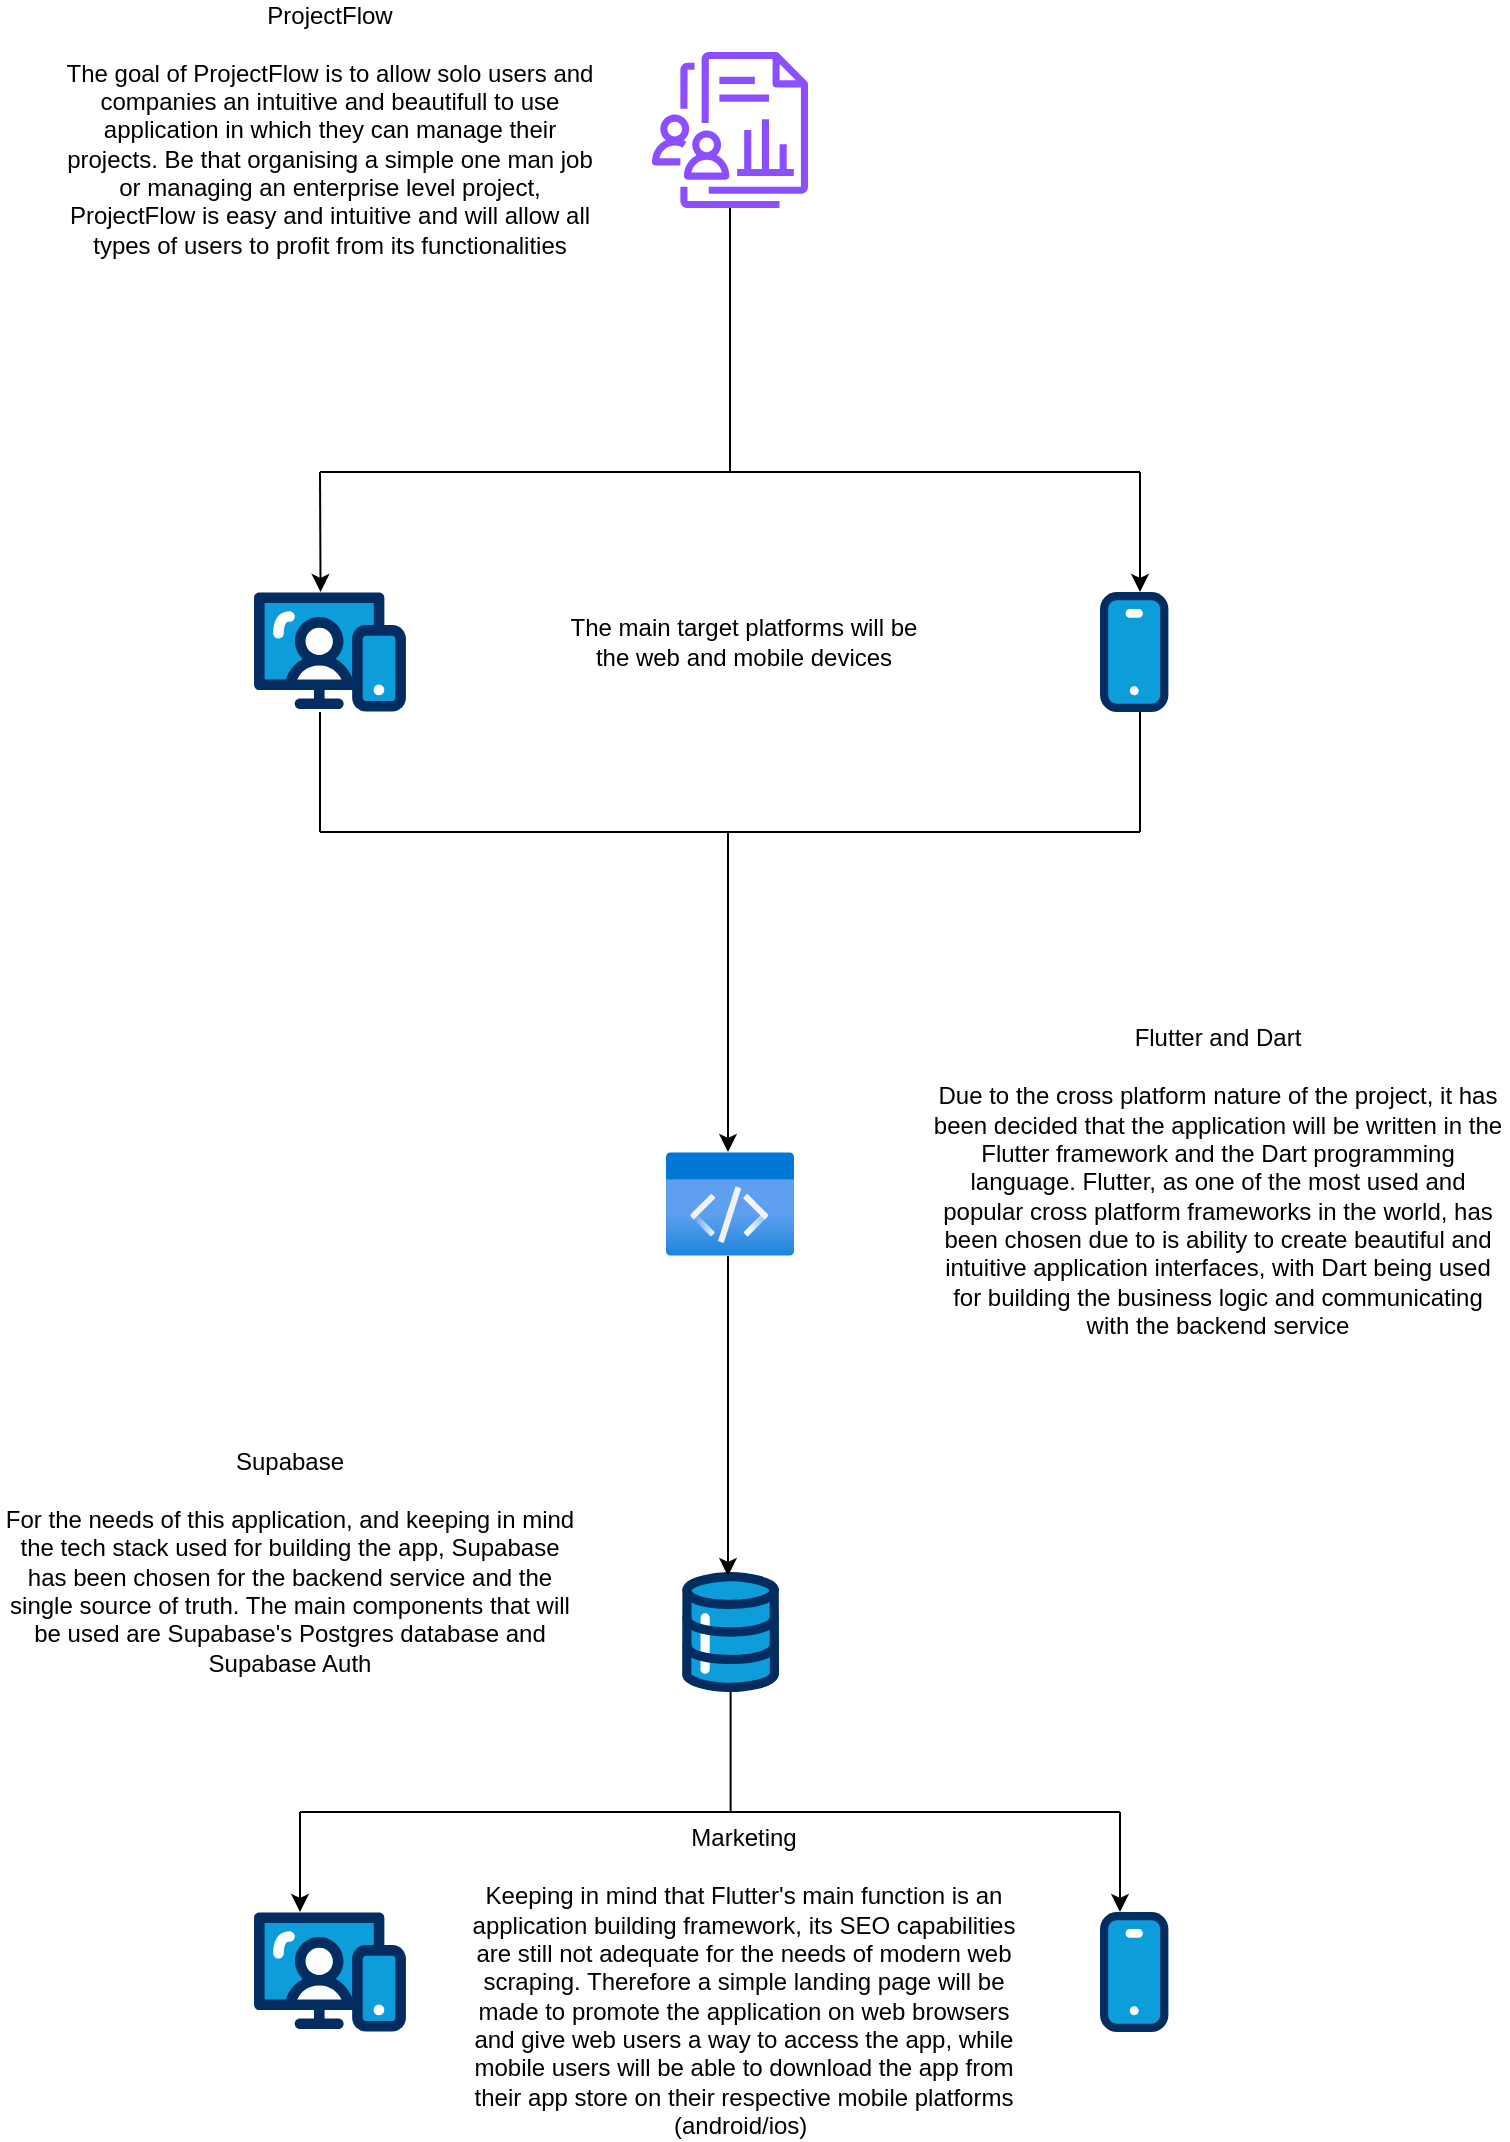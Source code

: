 <mxfile version="28.2.7">
  <diagram id="wi-7zPVDTk5gawMAVWvG" name="Page-1">
    <mxGraphModel dx="992" dy="535" grid="1" gridSize="10" guides="1" tooltips="1" connect="1" arrows="1" fold="1" page="1" pageScale="1" pageWidth="850" pageHeight="1100" math="0" shadow="0">
      <root>
        <mxCell id="0" />
        <mxCell id="1" parent="0" />
        <mxCell id="kSBmB55k5531rkbXrCZ1-14" style="edgeStyle=orthogonalEdgeStyle;rounded=0;orthogonalLoop=1;jettySize=auto;html=1;endArrow=none;endFill=0;" edge="1" parent="1" source="kSBmB55k5531rkbXrCZ1-1">
          <mxGeometry relative="1" as="geometry">
            <mxPoint x="425" y="250" as="targetPoint" />
          </mxGeometry>
        </mxCell>
        <mxCell id="kSBmB55k5531rkbXrCZ1-1" value="" style="sketch=0;outlineConnect=0;fontColor=#232F3E;gradientColor=none;fillColor=#8C4FFF;strokeColor=none;dashed=0;verticalLabelPosition=bottom;verticalAlign=top;align=center;html=1;fontSize=12;fontStyle=0;aspect=fixed;pointerEvents=1;shape=mxgraph.aws4.datazone_data_projects;" vertex="1" parent="1">
          <mxGeometry x="386" y="40" width="78" height="78" as="geometry" />
        </mxCell>
        <mxCell id="kSBmB55k5531rkbXrCZ1-2" value="ProjectFlow&lt;div&gt;&lt;br&gt;&lt;/div&gt;&lt;div&gt;The goal of ProjectFlow is to allow solo users and companies an intuitive and beautifull to use application in which they can manage their projects. Be that organising a simple one man job or managing an enterprise level project, ProjectFlow is easy and intuitive and will allow all types of users to profit from its functionalities&lt;/div&gt;" style="text;html=1;whiteSpace=wrap;strokeColor=none;fillColor=none;align=center;verticalAlign=middle;rounded=0;" vertex="1" parent="1">
          <mxGeometry x="90" y="64" width="270" height="30" as="geometry" />
        </mxCell>
        <mxCell id="kSBmB55k5531rkbXrCZ1-10" value="" style="verticalLabelPosition=bottom;aspect=fixed;html=1;shape=mxgraph.salesforce.web;fillColorStyles=fillColor2,fillColor3,fillColor4;fillColor2=#032d60;fillColor3=#9999FF;fillColor4=#ffffff;fillColor=none;" vertex="1" parent="1">
          <mxGeometry x="187.02" y="310" width="75.95" height="60" as="geometry" />
        </mxCell>
        <mxCell id="kSBmB55k5531rkbXrCZ1-11" value="" style="verticalLabelPosition=bottom;aspect=fixed;html=1;shape=mxgraph.salesforce.apps;fillColorStyles=fillColor2,fillColor3,fillColor4;fillColor2=#032d60;fillColor3=#9999FF;fillColor4=#ffffff;fillColor=none;strokeColor=none;" vertex="1" parent="1">
          <mxGeometry x="610" y="310" width="34.2" height="60" as="geometry" />
        </mxCell>
        <mxCell id="kSBmB55k5531rkbXrCZ1-13" value="" style="endArrow=none;html=1;rounded=0;" edge="1" parent="1">
          <mxGeometry width="50" height="50" relative="1" as="geometry">
            <mxPoint x="220" y="250" as="sourcePoint" />
            <mxPoint x="630" y="250" as="targetPoint" />
          </mxGeometry>
        </mxCell>
        <mxCell id="kSBmB55k5531rkbXrCZ1-17" value="" style="endArrow=classic;html=1;rounded=0;entryX=0.438;entryY=-0.004;entryDx=0;entryDy=0;entryPerimeter=0;" edge="1" parent="1" target="kSBmB55k5531rkbXrCZ1-10">
          <mxGeometry width="50" height="50" relative="1" as="geometry">
            <mxPoint x="220" y="250" as="sourcePoint" />
            <mxPoint x="220" y="270" as="targetPoint" />
          </mxGeometry>
        </mxCell>
        <mxCell id="kSBmB55k5531rkbXrCZ1-18" value="" style="endArrow=classic;html=1;rounded=0;entryX=0.438;entryY=-0.004;entryDx=0;entryDy=0;entryPerimeter=0;" edge="1" parent="1">
          <mxGeometry width="50" height="50" relative="1" as="geometry">
            <mxPoint x="630" y="250" as="sourcePoint" />
            <mxPoint x="630" y="310" as="targetPoint" />
          </mxGeometry>
        </mxCell>
        <mxCell id="kSBmB55k5531rkbXrCZ1-20" value="The main target platforms will be the web and mobile devices" style="text;html=1;whiteSpace=wrap;strokeColor=none;fillColor=none;align=center;verticalAlign=middle;rounded=0;" vertex="1" parent="1">
          <mxGeometry x="340" y="320" width="184" height="30" as="geometry" />
        </mxCell>
        <mxCell id="kSBmB55k5531rkbXrCZ1-21" value="" style="endArrow=none;html=1;rounded=0;" edge="1" parent="1">
          <mxGeometry width="50" height="50" relative="1" as="geometry">
            <mxPoint x="220" y="430" as="sourcePoint" />
            <mxPoint x="630" y="430" as="targetPoint" />
          </mxGeometry>
        </mxCell>
        <mxCell id="kSBmB55k5531rkbXrCZ1-23" value="" style="endArrow=none;html=1;rounded=0;entryX=0.438;entryY=-0.004;entryDx=0;entryDy=0;entryPerimeter=0;endFill=0;" edge="1" parent="1">
          <mxGeometry width="50" height="50" relative="1" as="geometry">
            <mxPoint x="220" y="370" as="sourcePoint" />
            <mxPoint x="220" y="430" as="targetPoint" />
          </mxGeometry>
        </mxCell>
        <mxCell id="kSBmB55k5531rkbXrCZ1-25" value="" style="endArrow=none;html=1;rounded=0;entryX=0.438;entryY=-0.004;entryDx=0;entryDy=0;entryPerimeter=0;endFill=0;" edge="1" parent="1">
          <mxGeometry width="50" height="50" relative="1" as="geometry">
            <mxPoint x="630" y="370" as="sourcePoint" />
            <mxPoint x="630" y="430" as="targetPoint" />
          </mxGeometry>
        </mxCell>
        <mxCell id="kSBmB55k5531rkbXrCZ1-26" value="" style="endArrow=classic;html=1;rounded=0;" edge="1" parent="1">
          <mxGeometry width="50" height="50" relative="1" as="geometry">
            <mxPoint x="424" y="430" as="sourcePoint" />
            <mxPoint x="424" y="590" as="targetPoint" />
          </mxGeometry>
        </mxCell>
        <mxCell id="kSBmB55k5531rkbXrCZ1-27" value="" style="image;aspect=fixed;html=1;points=[];align=center;fontSize=12;image=img/lib/azure2/general/Code.svg;labelBackgroundColor=none;" vertex="1" parent="1">
          <mxGeometry x="393" y="590" width="64" height="52" as="geometry" />
        </mxCell>
        <mxCell id="kSBmB55k5531rkbXrCZ1-28" value="Flutter and Dart&lt;div&gt;&lt;br&gt;&lt;/div&gt;&lt;div&gt;Due to the cross platform nature of the project, it has been decided that the application will be written in the Flutter framework and the Dart programming language. Flutter, as one of the most used and popular cross platform frameworks in the world, has been chosen due to is ability to create beautiful and intuitive application interfaces, with Dart being used for building the business logic and communicating with the backend service&lt;/div&gt;" style="text;html=1;whiteSpace=wrap;strokeColor=none;fillColor=none;align=center;verticalAlign=middle;rounded=0;" vertex="1" parent="1">
          <mxGeometry x="524" y="590" width="290" height="30" as="geometry" />
        </mxCell>
        <mxCell id="kSBmB55k5531rkbXrCZ1-38" style="edgeStyle=orthogonalEdgeStyle;rounded=0;orthogonalLoop=1;jettySize=auto;html=1;endArrow=none;endFill=0;" edge="1" parent="1" source="kSBmB55k5531rkbXrCZ1-29">
          <mxGeometry relative="1" as="geometry">
            <mxPoint x="425.3" y="920" as="targetPoint" />
          </mxGeometry>
        </mxCell>
        <mxCell id="kSBmB55k5531rkbXrCZ1-29" value="" style="verticalLabelPosition=bottom;aspect=fixed;html=1;shape=mxgraph.salesforce.data;fillColorStyles=fillColor2,fillColor3,fillColor4;fillColor2=#032d60;fillColor3=#9999FF;fillColor4=#ffffff;fillColor=none;strokeColor=none;" vertex="1" parent="1">
          <mxGeometry x="401" y="800" width="48.6" height="60" as="geometry" />
        </mxCell>
        <mxCell id="kSBmB55k5531rkbXrCZ1-30" value="" style="endArrow=classic;html=1;rounded=0;" edge="1" parent="1">
          <mxGeometry width="50" height="50" relative="1" as="geometry">
            <mxPoint x="424" y="642" as="sourcePoint" />
            <mxPoint x="424" y="802" as="targetPoint" />
          </mxGeometry>
        </mxCell>
        <mxCell id="kSBmB55k5531rkbXrCZ1-31" value="Supabase&lt;br&gt;&lt;br&gt;For the needs of this application, and keeping in mind the tech stack used for building the app, Supabase has been chosen for the backend service and the single source of truth. The main components that will be used are Supabase&#39;s Postgres database and Supabase Auth" style="text;html=1;whiteSpace=wrap;strokeColor=none;fillColor=none;align=center;verticalAlign=middle;rounded=0;" vertex="1" parent="1">
          <mxGeometry x="60" y="780" width="290" height="30" as="geometry" />
        </mxCell>
        <mxCell id="kSBmB55k5531rkbXrCZ1-32" value="" style="verticalLabelPosition=bottom;aspect=fixed;html=1;shape=mxgraph.salesforce.web;fillColorStyles=fillColor2,fillColor3,fillColor4;fillColor2=#032d60;fillColor3=#9999FF;fillColor4=#ffffff;fillColor=none;strokeColor=none;" vertex="1" parent="1">
          <mxGeometry x="187.02" y="970" width="75.95" height="60" as="geometry" />
        </mxCell>
        <mxCell id="kSBmB55k5531rkbXrCZ1-33" value="" style="verticalLabelPosition=bottom;aspect=fixed;html=1;shape=mxgraph.salesforce.apps;fillColorStyles=fillColor2,fillColor3,fillColor4;fillColor2=#032d60;fillColor3=#9999FF;fillColor4=#ffffff;fillColor=none;strokeColor=none;" vertex="1" parent="1">
          <mxGeometry x="610" y="970" width="34.2" height="60" as="geometry" />
        </mxCell>
        <mxCell id="kSBmB55k5531rkbXrCZ1-34" value="" style="endArrow=none;html=1;rounded=0;" edge="1" parent="1">
          <mxGeometry width="50" height="50" relative="1" as="geometry">
            <mxPoint x="210" y="920" as="sourcePoint" />
            <mxPoint x="620" y="920" as="targetPoint" />
          </mxGeometry>
        </mxCell>
        <mxCell id="kSBmB55k5531rkbXrCZ1-35" value="" style="endArrow=classic;html=1;rounded=0;" edge="1" parent="1">
          <mxGeometry width="50" height="50" relative="1" as="geometry">
            <mxPoint x="210" y="920" as="sourcePoint" />
            <mxPoint x="210" y="970" as="targetPoint" />
          </mxGeometry>
        </mxCell>
        <mxCell id="kSBmB55k5531rkbXrCZ1-36" value="" style="endArrow=classic;html=1;rounded=0;" edge="1" parent="1">
          <mxGeometry width="50" height="50" relative="1" as="geometry">
            <mxPoint x="620" y="920" as="sourcePoint" />
            <mxPoint x="620" y="970" as="targetPoint" />
          </mxGeometry>
        </mxCell>
        <mxCell id="kSBmB55k5531rkbXrCZ1-37" value="Marketing&lt;br&gt;&lt;br&gt;Keeping in mind that Flutter&#39;s main function is an application building framework, its SEO capabilities are still not adequate for the needs of modern web scraping. Therefore a simple landing page will be made to promote the application on web browsers and give web users a way to access the app, while mobile users will be able to download the app from their app store on their respective mobile platforms (android/ios)&amp;nbsp;" style="text;html=1;whiteSpace=wrap;strokeColor=none;fillColor=none;align=center;verticalAlign=middle;rounded=0;" vertex="1" parent="1">
          <mxGeometry x="287" y="990" width="290" height="30" as="geometry" />
        </mxCell>
      </root>
    </mxGraphModel>
  </diagram>
</mxfile>
